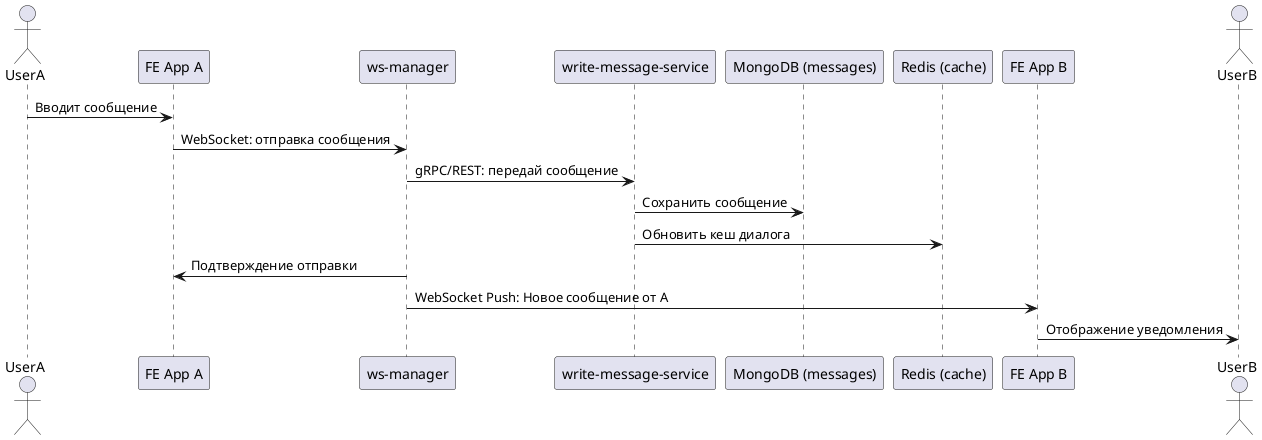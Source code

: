 @startuml
actor UserA
participant "FE App A" as FE_A
participant "ws-manager" as WS
participant "write-message-service" as WMS
participant "MongoDB (messages)" as Mongo
participant "Redis (cache)" as Redis
participant "FE App B" as FE_B
actor UserB

UserA -> FE_A: Вводит сообщение
FE_A -> WS: WebSocket: отправка сообщения
WS -> WMS: gRPC/REST: передай сообщение
WMS -> Mongo: Сохранить сообщение
WMS -> Redis: Обновить кеш диалога
WS -> FE_A: Подтверждение отправки

WS -> FE_B: WebSocket Push: Новое сообщение от A
FE_B -> UserB: Отображение уведомления
@enduml
